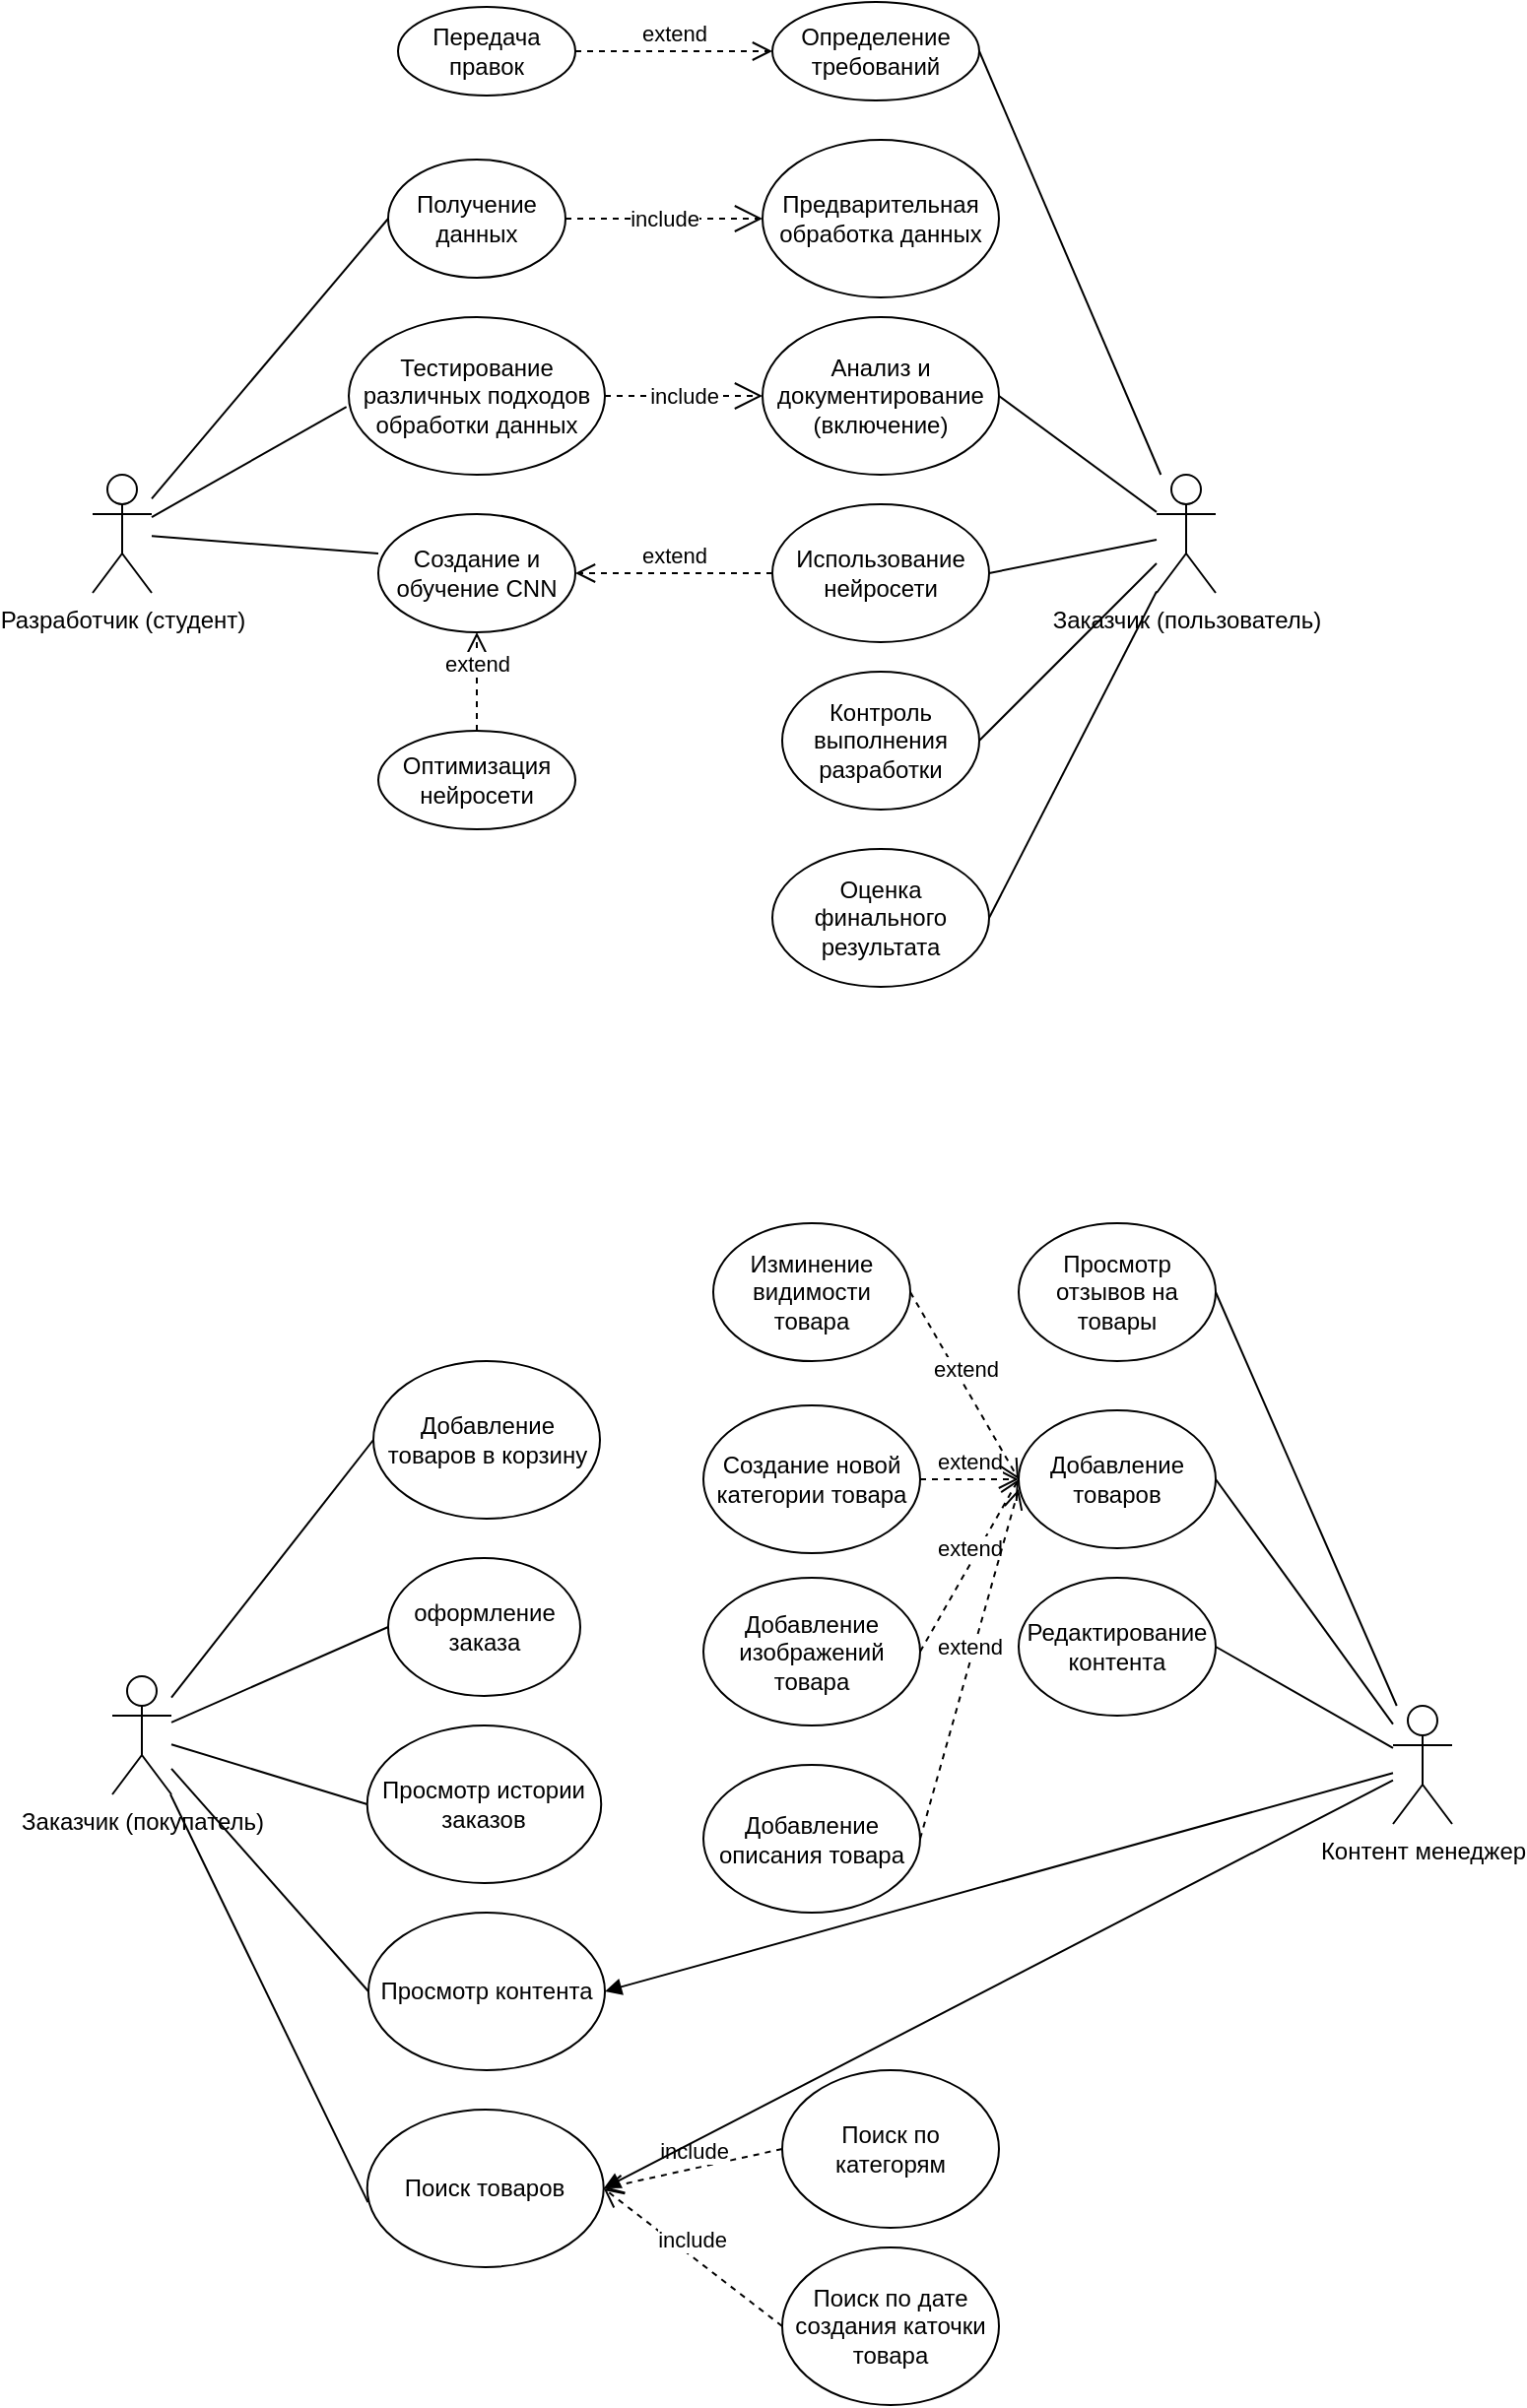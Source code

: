 <mxfile version="24.7.17">
  <diagram name="Page-1" id="-7tjcVAmIYbdqBIuaYrv">
    <mxGraphModel dx="1434" dy="1874" grid="1" gridSize="10" guides="1" tooltips="1" connect="1" arrows="1" fold="1" page="1" pageScale="1" pageWidth="850" pageHeight="1100" math="0" shadow="0">
      <root>
        <mxCell id="0" />
        <mxCell id="1" parent="0" />
        <mxCell id="_rtThs-0a219x_62ZRaR-38" value="&lt;div&gt;Разработчик (студент)&lt;br&gt;&lt;/div&gt;&lt;div&gt;&lt;br&gt;&lt;/div&gt;" style="shape=umlActor;verticalLabelPosition=bottom;verticalAlign=top;html=1;outlineConnect=0;" parent="1" vertex="1">
          <mxGeometry x="80" y="150" width="30" height="60" as="geometry" />
        </mxCell>
        <mxCell id="_rtThs-0a219x_62ZRaR-39" value="&lt;div&gt;Получение данных &lt;br&gt;&lt;/div&gt;" style="ellipse;whiteSpace=wrap;html=1;" parent="1" vertex="1">
          <mxGeometry x="230" y="-10" width="90" height="60" as="geometry" />
        </mxCell>
        <mxCell id="_rtThs-0a219x_62ZRaR-41" value="&lt;div&gt;Предварительная обработка данных &lt;br&gt;&lt;/div&gt;" style="ellipse;whiteSpace=wrap;html=1;" parent="1" vertex="1">
          <mxGeometry x="420" y="-20" width="120" height="80" as="geometry" />
        </mxCell>
        <mxCell id="_rtThs-0a219x_62ZRaR-43" value="&lt;div&gt;Создание и обучение CNN &lt;br&gt;&lt;/div&gt;" style="ellipse;whiteSpace=wrap;html=1;" parent="1" vertex="1">
          <mxGeometry x="225" y="170" width="100" height="60" as="geometry" />
        </mxCell>
        <mxCell id="_rtThs-0a219x_62ZRaR-44" value="Оптимизация нейросети" style="ellipse;whiteSpace=wrap;html=1;" parent="1" vertex="1">
          <mxGeometry x="225" y="280" width="100" height="50" as="geometry" />
        </mxCell>
        <mxCell id="_rtThs-0a219x_62ZRaR-45" value="Тестирование различных подходов обработки данных " style="ellipse;whiteSpace=wrap;html=1;" parent="1" vertex="1">
          <mxGeometry x="210" y="70" width="130" height="80" as="geometry" />
        </mxCell>
        <mxCell id="_rtThs-0a219x_62ZRaR-46" value="Анализ и документирование (включение)" style="ellipse;whiteSpace=wrap;html=1;" parent="1" vertex="1">
          <mxGeometry x="420" y="70" width="120" height="80" as="geometry" />
        </mxCell>
        <mxCell id="_rtThs-0a219x_62ZRaR-48" value="&lt;div&gt;Заказчик (пользователь)&lt;/div&gt;" style="shape=umlActor;verticalLabelPosition=bottom;verticalAlign=top;html=1;outlineConnect=0;" parent="1" vertex="1">
          <mxGeometry x="620" y="150" width="30" height="60" as="geometry" />
        </mxCell>
        <mxCell id="_rtThs-0a219x_62ZRaR-49" value="Определение требований" style="ellipse;whiteSpace=wrap;html=1;" parent="1" vertex="1">
          <mxGeometry x="425" y="-90" width="105" height="50" as="geometry" />
        </mxCell>
        <mxCell id="_rtThs-0a219x_62ZRaR-50" value="Передача правок " style="ellipse;whiteSpace=wrap;html=1;" parent="1" vertex="1">
          <mxGeometry x="235" y="-87.5" width="90" height="45" as="geometry" />
        </mxCell>
        <mxCell id="_rtThs-0a219x_62ZRaR-51" value="Контроль выполнения разработки" style="ellipse;whiteSpace=wrap;html=1;" parent="1" vertex="1">
          <mxGeometry x="430" y="250" width="100" height="70" as="geometry" />
        </mxCell>
        <mxCell id="_rtThs-0a219x_62ZRaR-52" value="Оценка финального результата" style="ellipse;whiteSpace=wrap;html=1;" parent="1" vertex="1">
          <mxGeometry x="425" y="340" width="110" height="70" as="geometry" />
        </mxCell>
        <mxCell id="_rtThs-0a219x_62ZRaR-53" value="Использование нейросети" style="ellipse;whiteSpace=wrap;html=1;" parent="1" vertex="1">
          <mxGeometry x="425" y="165" width="110" height="70" as="geometry" />
        </mxCell>
        <mxCell id="_rtThs-0a219x_62ZRaR-68" value="include" style="endArrow=open;endSize=12;dashed=1;html=1;rounded=0;exitX=1;exitY=0.5;exitDx=0;exitDy=0;entryX=0;entryY=0.5;entryDx=0;entryDy=0;" parent="1" source="_rtThs-0a219x_62ZRaR-39" target="_rtThs-0a219x_62ZRaR-41" edge="1">
          <mxGeometry width="160" relative="1" as="geometry">
            <mxPoint x="390" y="205" as="sourcePoint" />
            <mxPoint x="550" y="205" as="targetPoint" />
          </mxGeometry>
        </mxCell>
        <mxCell id="_rtThs-0a219x_62ZRaR-74" value="" style="endArrow=none;html=1;rounded=0;entryX=0;entryY=0.5;entryDx=0;entryDy=0;" parent="1" source="_rtThs-0a219x_62ZRaR-38" target="_rtThs-0a219x_62ZRaR-39" edge="1">
          <mxGeometry width="50" height="50" relative="1" as="geometry">
            <mxPoint x="450" y="290" as="sourcePoint" />
            <mxPoint x="500" y="240" as="targetPoint" />
          </mxGeometry>
        </mxCell>
        <mxCell id="_rtThs-0a219x_62ZRaR-75" value="" style="endArrow=none;html=1;rounded=0;entryX=-0.009;entryY=0.57;entryDx=0;entryDy=0;entryPerimeter=0;" parent="1" source="_rtThs-0a219x_62ZRaR-38" target="_rtThs-0a219x_62ZRaR-45" edge="1">
          <mxGeometry width="50" height="50" relative="1" as="geometry">
            <mxPoint x="120" y="178" as="sourcePoint" />
            <mxPoint x="240" y="85" as="targetPoint" />
          </mxGeometry>
        </mxCell>
        <mxCell id="_rtThs-0a219x_62ZRaR-76" value="" style="endArrow=none;html=1;rounded=0;entryX=0;entryY=0.333;entryDx=0;entryDy=0;entryPerimeter=0;" parent="1" source="_rtThs-0a219x_62ZRaR-38" target="_rtThs-0a219x_62ZRaR-43" edge="1">
          <mxGeometry width="50" height="50" relative="1" as="geometry">
            <mxPoint x="120" y="188" as="sourcePoint" />
            <mxPoint x="218" y="176" as="targetPoint" />
          </mxGeometry>
        </mxCell>
        <mxCell id="_rtThs-0a219x_62ZRaR-77" value="extend" style="html=1;verticalAlign=bottom;endArrow=open;dashed=1;endSize=8;curved=0;rounded=0;entryX=0.5;entryY=1;entryDx=0;entryDy=0;exitX=0.5;exitY=0;exitDx=0;exitDy=0;" parent="1" source="_rtThs-0a219x_62ZRaR-44" target="_rtThs-0a219x_62ZRaR-43" edge="1">
          <mxGeometry relative="1" as="geometry">
            <mxPoint x="405" y="170" as="sourcePoint" />
            <mxPoint x="350" y="170" as="targetPoint" />
            <mxPoint as="offset" />
          </mxGeometry>
        </mxCell>
        <mxCell id="_rtThs-0a219x_62ZRaR-78" value="" style="endArrow=none;html=1;rounded=0;exitX=1;exitY=0.5;exitDx=0;exitDy=0;" parent="1" source="_rtThs-0a219x_62ZRaR-46" target="_rtThs-0a219x_62ZRaR-48" edge="1">
          <mxGeometry width="50" height="50" relative="1" as="geometry">
            <mxPoint x="515" y="273" as="sourcePoint" />
            <mxPoint x="614" y="270" as="targetPoint" />
          </mxGeometry>
        </mxCell>
        <mxCell id="_rtThs-0a219x_62ZRaR-79" value="include" style="endArrow=open;endSize=12;dashed=1;html=1;rounded=0;exitX=1;exitY=0.5;exitDx=0;exitDy=0;entryX=0;entryY=0.5;entryDx=0;entryDy=0;" parent="1" source="_rtThs-0a219x_62ZRaR-45" target="_rtThs-0a219x_62ZRaR-46" edge="1">
          <mxGeometry width="160" relative="1" as="geometry">
            <mxPoint x="330" y="25" as="sourcePoint" />
            <mxPoint x="405" y="25" as="targetPoint" />
          </mxGeometry>
        </mxCell>
        <mxCell id="_rtThs-0a219x_62ZRaR-81" value="" style="endArrow=none;html=1;rounded=0;exitX=1;exitY=0.5;exitDx=0;exitDy=0;" parent="1" source="_rtThs-0a219x_62ZRaR-51" target="_rtThs-0a219x_62ZRaR-48" edge="1">
          <mxGeometry width="50" height="50" relative="1" as="geometry">
            <mxPoint x="550" y="180" as="sourcePoint" />
            <mxPoint x="630" y="180" as="targetPoint" />
          </mxGeometry>
        </mxCell>
        <mxCell id="_rtThs-0a219x_62ZRaR-82" value="" style="endArrow=none;html=1;rounded=0;exitX=1;exitY=0.5;exitDx=0;exitDy=0;" parent="1" source="_rtThs-0a219x_62ZRaR-53" target="_rtThs-0a219x_62ZRaR-48" edge="1">
          <mxGeometry width="50" height="50" relative="1" as="geometry">
            <mxPoint x="610" y="330" as="sourcePoint" />
            <mxPoint x="725" y="339" as="targetPoint" />
          </mxGeometry>
        </mxCell>
        <mxCell id="_rtThs-0a219x_62ZRaR-83" value="extend" style="html=1;verticalAlign=bottom;endArrow=open;dashed=1;endSize=8;curved=0;rounded=0;entryX=1;entryY=0.5;entryDx=0;entryDy=0;exitX=0;exitY=0.5;exitDx=0;exitDy=0;" parent="1" source="_rtThs-0a219x_62ZRaR-53" target="_rtThs-0a219x_62ZRaR-43" edge="1">
          <mxGeometry relative="1" as="geometry">
            <mxPoint x="380" y="290" as="sourcePoint" />
            <mxPoint x="380" y="240" as="targetPoint" />
            <mxPoint as="offset" />
          </mxGeometry>
        </mxCell>
        <mxCell id="_rtThs-0a219x_62ZRaR-84" value="" style="endArrow=none;html=1;rounded=0;exitX=1;exitY=0.5;exitDx=0;exitDy=0;" parent="1" source="_rtThs-0a219x_62ZRaR-49" target="_rtThs-0a219x_62ZRaR-48" edge="1">
          <mxGeometry width="50" height="50" relative="1" as="geometry">
            <mxPoint x="570" y="60" as="sourcePoint" />
            <mxPoint x="650" y="119" as="targetPoint" />
          </mxGeometry>
        </mxCell>
        <mxCell id="_rtThs-0a219x_62ZRaR-85" value="" style="endArrow=none;html=1;rounded=0;exitX=1;exitY=0.5;exitDx=0;exitDy=0;" parent="1" source="_rtThs-0a219x_62ZRaR-52" target="_rtThs-0a219x_62ZRaR-48" edge="1">
          <mxGeometry width="50" height="50" relative="1" as="geometry">
            <mxPoint x="560" y="340" as="sourcePoint" />
            <mxPoint x="650" y="250" as="targetPoint" />
          </mxGeometry>
        </mxCell>
        <mxCell id="_rtThs-0a219x_62ZRaR-86" value="extend" style="html=1;verticalAlign=bottom;endArrow=open;dashed=1;endSize=8;curved=0;rounded=0;entryX=0;entryY=0.5;entryDx=0;entryDy=0;exitX=1;exitY=0.5;exitDx=0;exitDy=0;" parent="1" source="_rtThs-0a219x_62ZRaR-50" target="_rtThs-0a219x_62ZRaR-49" edge="1">
          <mxGeometry relative="1" as="geometry">
            <mxPoint x="425" y="-30" as="sourcePoint" />
            <mxPoint x="325" y="-30" as="targetPoint" />
            <mxPoint as="offset" />
          </mxGeometry>
        </mxCell>
        <mxCell id="FAR682UhyKgTDgVu_QSN-1" value="Контент менеджер" style="shape=umlActor;verticalLabelPosition=bottom;verticalAlign=top;html=1;outlineConnect=0;" vertex="1" parent="1">
          <mxGeometry x="740" y="775" width="30" height="60" as="geometry" />
        </mxCell>
        <mxCell id="FAR682UhyKgTDgVu_QSN-2" value="Просмотр контента" style="ellipse;whiteSpace=wrap;html=1;" vertex="1" parent="1">
          <mxGeometry x="220" y="880" width="120" height="80" as="geometry" />
        </mxCell>
        <mxCell id="FAR682UhyKgTDgVu_QSN-3" value="Добавление товаров в корзину" style="ellipse;whiteSpace=wrap;html=1;" vertex="1" parent="1">
          <mxGeometry x="222.5" y="600" width="115" height="80" as="geometry" />
        </mxCell>
        <mxCell id="FAR682UhyKgTDgVu_QSN-4" value="оформление заказа" style="ellipse;whiteSpace=wrap;html=1;" vertex="1" parent="1">
          <mxGeometry x="230" y="700" width="97.5" height="70" as="geometry" />
        </mxCell>
        <mxCell id="FAR682UhyKgTDgVu_QSN-5" value="Заказчик (покупатель)" style="shape=umlActor;verticalLabelPosition=bottom;verticalAlign=top;html=1;outlineConnect=0;" vertex="1" parent="1">
          <mxGeometry x="90" y="760" width="30" height="60" as="geometry" />
        </mxCell>
        <mxCell id="FAR682UhyKgTDgVu_QSN-6" value="Добавление товаров" style="ellipse;whiteSpace=wrap;html=1;" vertex="1" parent="1">
          <mxGeometry x="550" y="625" width="100" height="70" as="geometry" />
        </mxCell>
        <mxCell id="FAR682UhyKgTDgVu_QSN-7" value="Редактирование контента" style="ellipse;whiteSpace=wrap;html=1;" vertex="1" parent="1">
          <mxGeometry x="550" y="710" width="100" height="70" as="geometry" />
        </mxCell>
        <mxCell id="FAR682UhyKgTDgVu_QSN-8" value="Просмотр истории заказов" style="ellipse;whiteSpace=wrap;html=1;" vertex="1" parent="1">
          <mxGeometry x="219.37" y="785" width="118.75" height="80" as="geometry" />
        </mxCell>
        <mxCell id="FAR682UhyKgTDgVu_QSN-9" value="Просмотр отзывов на товары" style="ellipse;whiteSpace=wrap;html=1;" vertex="1" parent="1">
          <mxGeometry x="550" y="530" width="100" height="70" as="geometry" />
        </mxCell>
        <mxCell id="FAR682UhyKgTDgVu_QSN-10" value="Изминение видимости товара" style="ellipse;whiteSpace=wrap;html=1;" vertex="1" parent="1">
          <mxGeometry x="395" y="530" width="100" height="70" as="geometry" />
        </mxCell>
        <mxCell id="FAR682UhyKgTDgVu_QSN-11" value="Поиск товаров" style="ellipse;whiteSpace=wrap;html=1;" vertex="1" parent="1">
          <mxGeometry x="219.37" y="980" width="120" height="80" as="geometry" />
        </mxCell>
        <mxCell id="FAR682UhyKgTDgVu_QSN-12" value="Поиск по категорям" style="ellipse;whiteSpace=wrap;html=1;" vertex="1" parent="1">
          <mxGeometry x="430" y="960" width="110" height="80" as="geometry" />
        </mxCell>
        <mxCell id="FAR682UhyKgTDgVu_QSN-13" value="Поиск по дате создания каточки товара" style="ellipse;whiteSpace=wrap;html=1;" vertex="1" parent="1">
          <mxGeometry x="430" y="1050" width="110" height="80" as="geometry" />
        </mxCell>
        <mxCell id="FAR682UhyKgTDgVu_QSN-14" value="" style="endArrow=none;html=1;rounded=0;entryX=0.003;entryY=0.588;entryDx=0;entryDy=0;entryPerimeter=0;" edge="1" parent="1" source="FAR682UhyKgTDgVu_QSN-5" target="FAR682UhyKgTDgVu_QSN-11">
          <mxGeometry width="50" height="50" relative="1" as="geometry">
            <mxPoint x="410" y="900" as="sourcePoint" />
            <mxPoint x="460" y="850" as="targetPoint" />
          </mxGeometry>
        </mxCell>
        <mxCell id="FAR682UhyKgTDgVu_QSN-15" value="" style="endArrow=none;html=1;rounded=0;entryX=0;entryY=0.5;entryDx=0;entryDy=0;" edge="1" parent="1" source="FAR682UhyKgTDgVu_QSN-5" target="FAR682UhyKgTDgVu_QSN-8">
          <mxGeometry width="50" height="50" relative="1" as="geometry">
            <mxPoint x="70" y="860" as="sourcePoint" />
            <mxPoint x="171" y="1049" as="targetPoint" />
          </mxGeometry>
        </mxCell>
        <mxCell id="FAR682UhyKgTDgVu_QSN-16" value="" style="endArrow=none;html=1;rounded=0;entryX=0;entryY=0.5;entryDx=0;entryDy=0;" edge="1" parent="1" source="FAR682UhyKgTDgVu_QSN-5" target="FAR682UhyKgTDgVu_QSN-3">
          <mxGeometry width="50" height="50" relative="1" as="geometry">
            <mxPoint x="130" y="749.2" as="sourcePoint" />
            <mxPoint x="240" y="780" as="targetPoint" />
          </mxGeometry>
        </mxCell>
        <mxCell id="FAR682UhyKgTDgVu_QSN-17" value="" style="endArrow=none;html=1;rounded=0;entryX=0;entryY=0.5;entryDx=0;entryDy=0;" edge="1" parent="1" source="FAR682UhyKgTDgVu_QSN-5" target="FAR682UhyKgTDgVu_QSN-4">
          <mxGeometry width="50" height="50" relative="1" as="geometry">
            <mxPoint x="190" y="780.0" as="sourcePoint" />
            <mxPoint x="300" y="810.8" as="targetPoint" />
          </mxGeometry>
        </mxCell>
        <mxCell id="FAR682UhyKgTDgVu_QSN-18" value="" style="endArrow=none;html=1;rounded=0;entryX=0;entryY=0.5;entryDx=0;entryDy=0;" edge="1" parent="1" source="FAR682UhyKgTDgVu_QSN-5" target="FAR682UhyKgTDgVu_QSN-2">
          <mxGeometry width="50" height="50" relative="1" as="geometry">
            <mxPoint x="122" y="702" as="sourcePoint" />
            <mxPoint x="225" y="650" as="targetPoint" />
          </mxGeometry>
        </mxCell>
        <mxCell id="FAR682UhyKgTDgVu_QSN-19" value="&lt;div&gt;include&lt;/div&gt;" style="html=1;verticalAlign=bottom;endArrow=open;dashed=1;endSize=8;curved=0;rounded=0;exitX=0;exitY=0.5;exitDx=0;exitDy=0;entryX=1;entryY=0.5;entryDx=0;entryDy=0;" edge="1" parent="1" source="FAR682UhyKgTDgVu_QSN-12" target="FAR682UhyKgTDgVu_QSN-11">
          <mxGeometry relative="1" as="geometry">
            <mxPoint x="470" y="870" as="sourcePoint" />
            <mxPoint x="390" y="870" as="targetPoint" />
          </mxGeometry>
        </mxCell>
        <mxCell id="FAR682UhyKgTDgVu_QSN-20" value="&lt;div&gt;include&lt;/div&gt;" style="html=1;verticalAlign=bottom;endArrow=open;dashed=1;endSize=8;curved=0;rounded=0;exitX=0;exitY=0.5;exitDx=0;exitDy=0;entryX=1;entryY=0.5;entryDx=0;entryDy=0;" edge="1" parent="1" source="FAR682UhyKgTDgVu_QSN-13" target="FAR682UhyKgTDgVu_QSN-11">
          <mxGeometry relative="1" as="geometry">
            <mxPoint x="440" y="1010" as="sourcePoint" />
            <mxPoint x="351" y="1010" as="targetPoint" />
          </mxGeometry>
        </mxCell>
        <mxCell id="FAR682UhyKgTDgVu_QSN-22" value="" style="endArrow=none;html=1;rounded=0;entryX=1;entryY=0.5;entryDx=0;entryDy=0;" edge="1" parent="1" source="FAR682UhyKgTDgVu_QSN-1" target="FAR682UhyKgTDgVu_QSN-9">
          <mxGeometry width="50" height="50" relative="1" as="geometry">
            <mxPoint x="934" y="935" as="sourcePoint" />
            <mxPoint x="655" y="1134" as="targetPoint" />
          </mxGeometry>
        </mxCell>
        <mxCell id="FAR682UhyKgTDgVu_QSN-23" value="" style="endArrow=none;html=1;rounded=0;entryX=1;entryY=0.5;entryDx=0;entryDy=0;" edge="1" parent="1" source="FAR682UhyKgTDgVu_QSN-1" target="FAR682UhyKgTDgVu_QSN-7">
          <mxGeometry width="50" height="50" relative="1" as="geometry">
            <mxPoint x="840" y="944" as="sourcePoint" />
            <mxPoint x="750" y="965" as="targetPoint" />
          </mxGeometry>
        </mxCell>
        <mxCell id="FAR682UhyKgTDgVu_QSN-24" value="" style="endArrow=none;html=1;rounded=0;entryX=1;entryY=0.5;entryDx=0;entryDy=0;" edge="1" parent="1" source="FAR682UhyKgTDgVu_QSN-1" target="FAR682UhyKgTDgVu_QSN-6">
          <mxGeometry width="50" height="50" relative="1" as="geometry">
            <mxPoint x="880" y="1006" as="sourcePoint" />
            <mxPoint x="790" y="955" as="targetPoint" />
          </mxGeometry>
        </mxCell>
        <mxCell id="FAR682UhyKgTDgVu_QSN-25" value="Создание новой категории товара" style="ellipse;whiteSpace=wrap;html=1;" vertex="1" parent="1">
          <mxGeometry x="390" y="622.5" width="110" height="75" as="geometry" />
        </mxCell>
        <mxCell id="FAR682UhyKgTDgVu_QSN-26" value="extend" style="html=1;verticalAlign=bottom;endArrow=open;dashed=1;endSize=8;curved=0;rounded=0;exitX=1;exitY=0.5;exitDx=0;exitDy=0;entryX=0;entryY=0.5;entryDx=0;entryDy=0;" edge="1" parent="1" source="FAR682UhyKgTDgVu_QSN-25" target="FAR682UhyKgTDgVu_QSN-6">
          <mxGeometry relative="1" as="geometry">
            <mxPoint x="470" y="795" as="sourcePoint" />
            <mxPoint x="390" y="795" as="targetPoint" />
          </mxGeometry>
        </mxCell>
        <mxCell id="FAR682UhyKgTDgVu_QSN-27" value="Добавление изображений товара" style="ellipse;whiteSpace=wrap;html=1;" vertex="1" parent="1">
          <mxGeometry x="390" y="710" width="110" height="75" as="geometry" />
        </mxCell>
        <mxCell id="FAR682UhyKgTDgVu_QSN-28" value="extend" style="html=1;verticalAlign=bottom;endArrow=open;dashed=1;endSize=8;curved=0;rounded=0;exitX=1;exitY=0.5;exitDx=0;exitDy=0;entryX=0;entryY=0.5;entryDx=0;entryDy=0;" edge="1" parent="1" source="FAR682UhyKgTDgVu_QSN-27" target="FAR682UhyKgTDgVu_QSN-6">
          <mxGeometry relative="1" as="geometry">
            <mxPoint x="510" y="670" as="sourcePoint" />
            <mxPoint x="560" y="670" as="targetPoint" />
          </mxGeometry>
        </mxCell>
        <mxCell id="FAR682UhyKgTDgVu_QSN-29" value="Добавление описания товара" style="ellipse;whiteSpace=wrap;html=1;" vertex="1" parent="1">
          <mxGeometry x="390" y="805" width="110" height="75" as="geometry" />
        </mxCell>
        <mxCell id="FAR682UhyKgTDgVu_QSN-30" value="extend" style="html=1;verticalAlign=bottom;endArrow=open;dashed=1;endSize=8;curved=0;rounded=0;exitX=1;exitY=0.5;exitDx=0;exitDy=0;" edge="1" parent="1" source="FAR682UhyKgTDgVu_QSN-29">
          <mxGeometry relative="1" as="geometry">
            <mxPoint x="650" y="1043" as="sourcePoint" />
            <mxPoint x="550" y="665" as="targetPoint" />
          </mxGeometry>
        </mxCell>
        <mxCell id="FAR682UhyKgTDgVu_QSN-31" value="extend" style="html=1;verticalAlign=bottom;endArrow=open;dashed=1;endSize=8;curved=0;rounded=0;exitX=1;exitY=0.5;exitDx=0;exitDy=0;entryX=0;entryY=0.5;entryDx=0;entryDy=0;" edge="1" parent="1" source="FAR682UhyKgTDgVu_QSN-10" target="FAR682UhyKgTDgVu_QSN-6">
          <mxGeometry relative="1" as="geometry">
            <mxPoint x="550" y="555" as="sourcePoint" />
            <mxPoint x="600" y="555" as="targetPoint" />
          </mxGeometry>
        </mxCell>
        <mxCell id="FAR682UhyKgTDgVu_QSN-32" value="" style="html=1;verticalAlign=bottom;endArrow=block;curved=0;rounded=0;entryX=1;entryY=0.5;entryDx=0;entryDy=0;" edge="1" parent="1" source="FAR682UhyKgTDgVu_QSN-1" target="FAR682UhyKgTDgVu_QSN-11">
          <mxGeometry width="80" relative="1" as="geometry">
            <mxPoint x="690" y="970" as="sourcePoint" />
            <mxPoint x="770" y="970" as="targetPoint" />
          </mxGeometry>
        </mxCell>
        <mxCell id="FAR682UhyKgTDgVu_QSN-33" value="" style="html=1;verticalAlign=bottom;endArrow=block;curved=0;rounded=0;entryX=1;entryY=0.5;entryDx=0;entryDy=0;" edge="1" parent="1" source="FAR682UhyKgTDgVu_QSN-1" target="FAR682UhyKgTDgVu_QSN-2">
          <mxGeometry width="80" relative="1" as="geometry">
            <mxPoint x="796" y="980" as="sourcePoint" />
            <mxPoint x="395" y="1187" as="targetPoint" />
          </mxGeometry>
        </mxCell>
      </root>
    </mxGraphModel>
  </diagram>
</mxfile>
